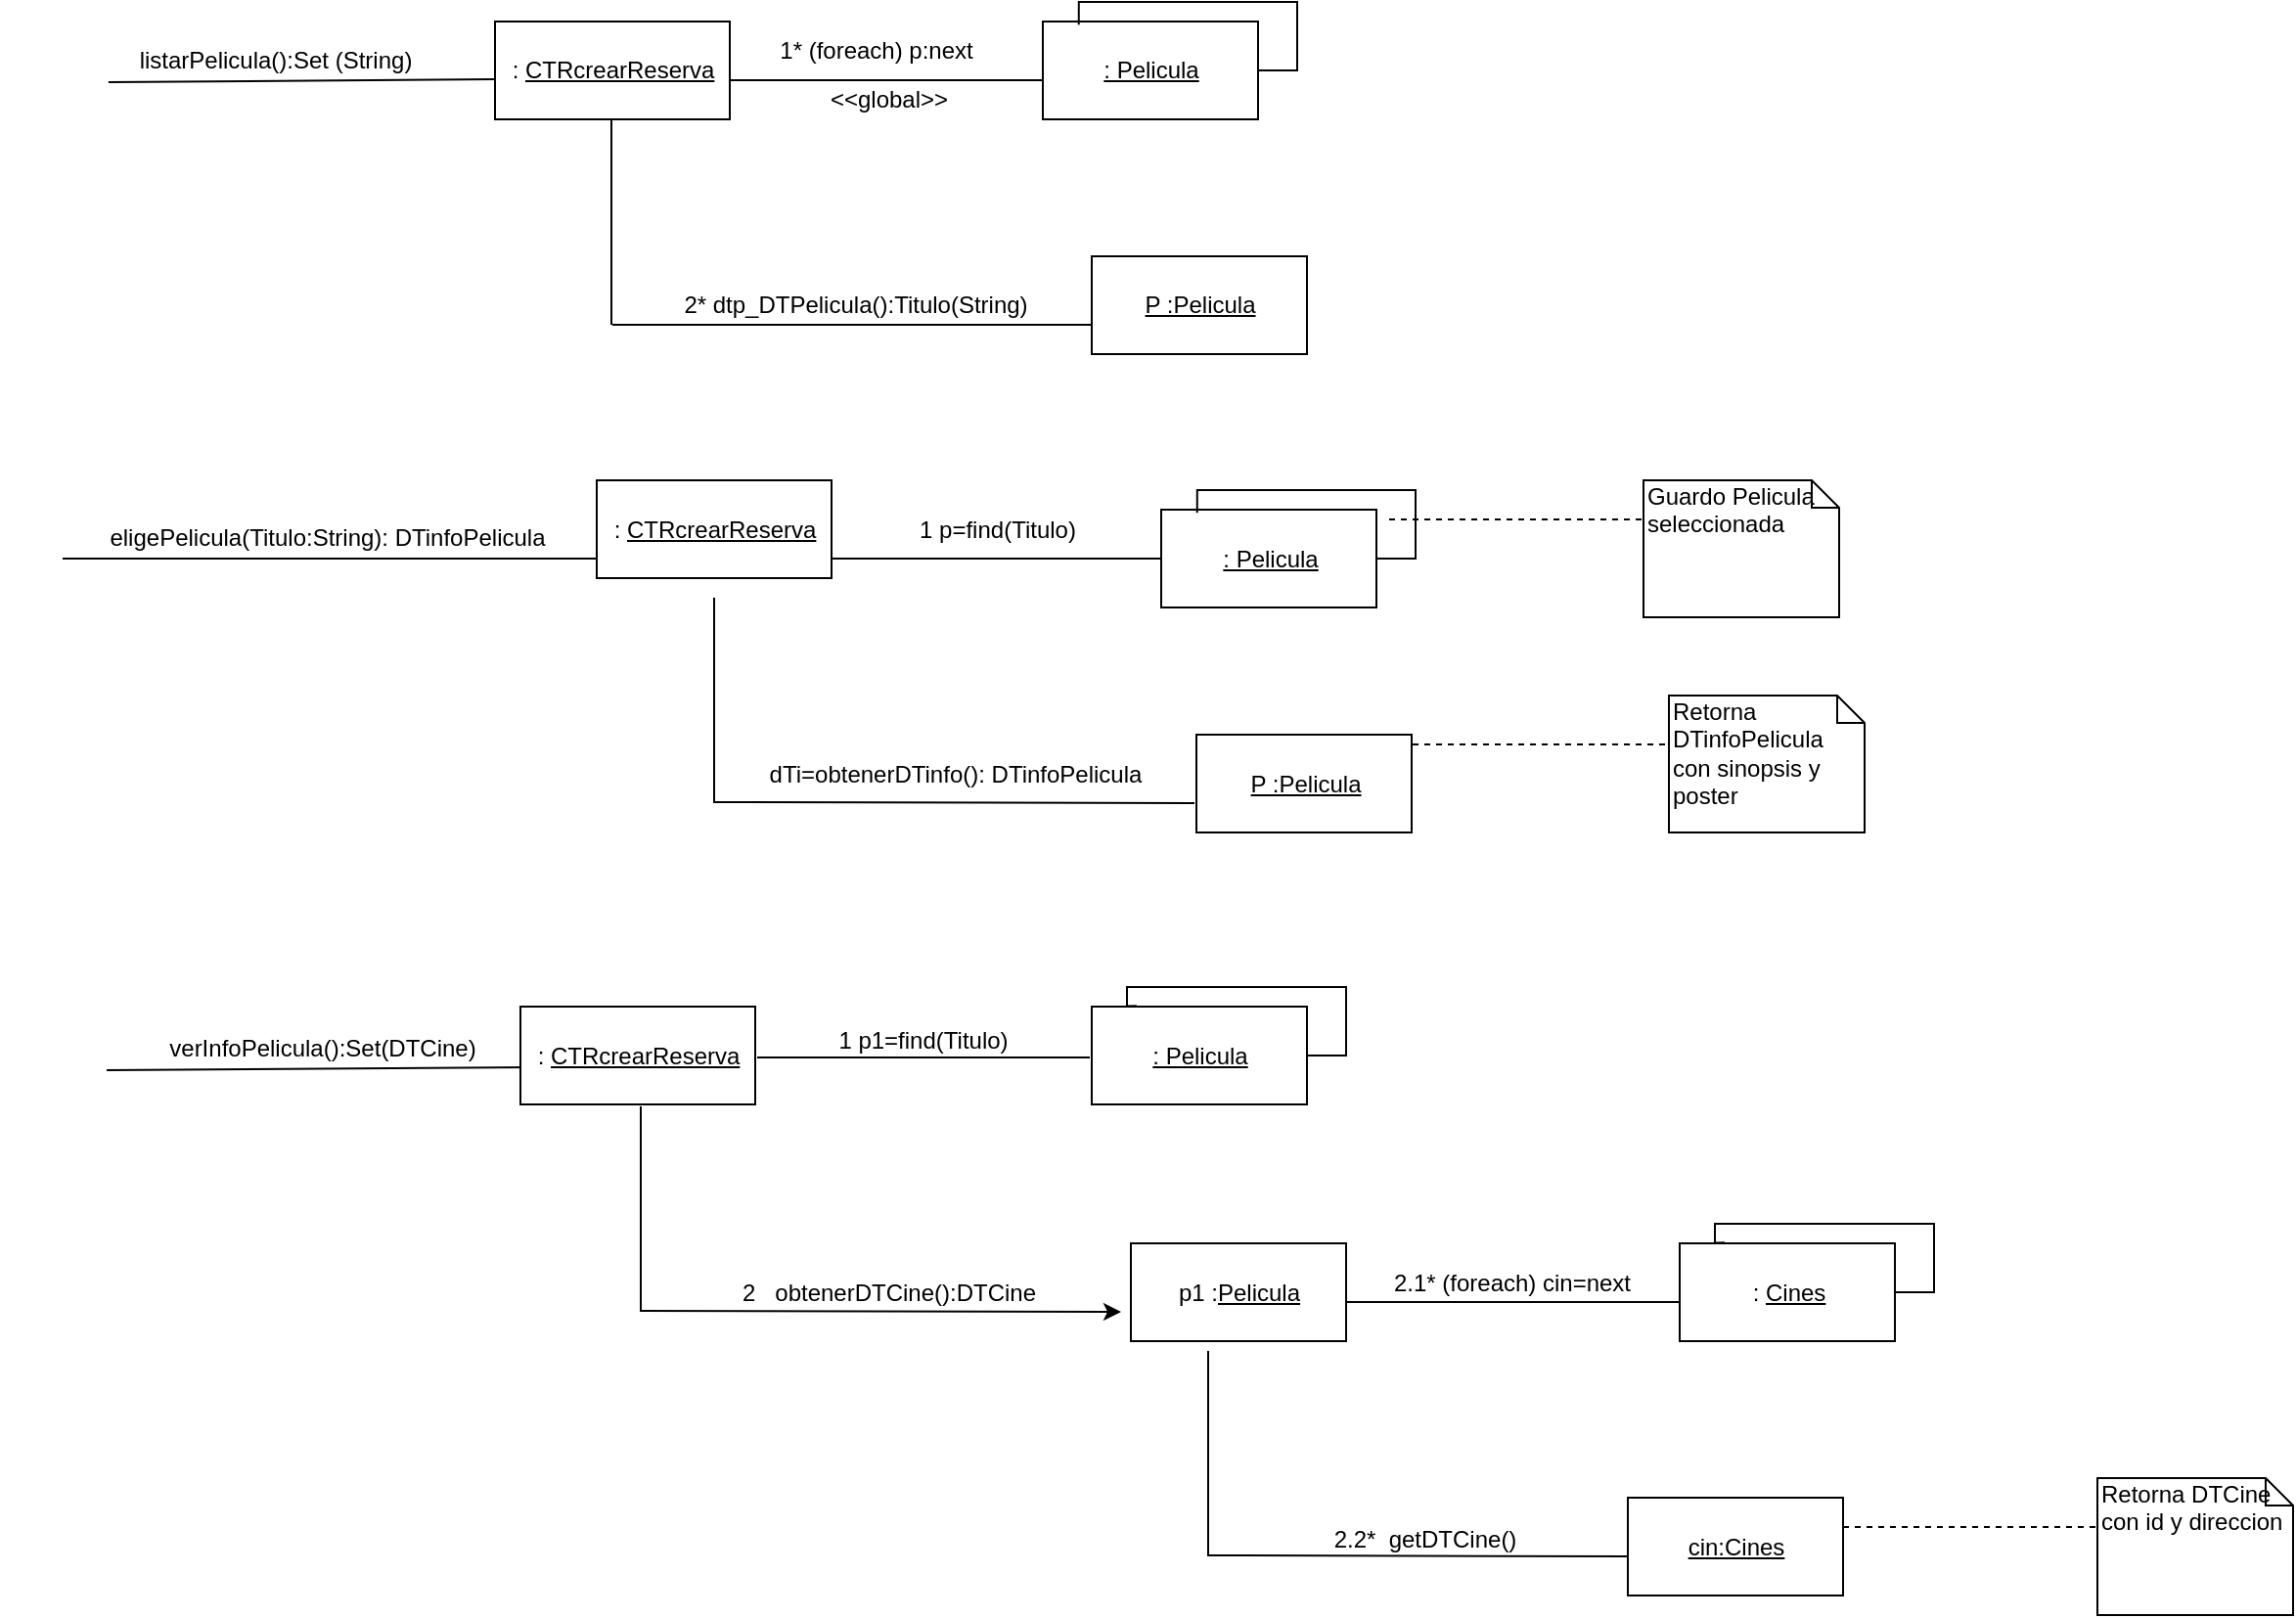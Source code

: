 <mxfile version="10.7.3" type="google"><diagram id="bj10tb11Hz5WsEXqJyE-" name="Page-1"><mxGraphModel dx="1394" dy="739" grid="1" gridSize="10" guides="1" tooltips="1" connect="1" arrows="1" fold="1" page="1" pageScale="1" pageWidth="1100" pageHeight="850" math="0" shadow="0"><root><mxCell id="0"/><mxCell id="1" parent="0"/><mxCell id="MqhB1glSsyQT3FUp0_Q9-2" value="listarPelicula():Set (String)" style="text;html=1;strokeColor=none;fillColor=none;align=center;verticalAlign=middle;whiteSpace=wrap;rounded=0;" vertex="1" parent="1"><mxGeometry x="72.5" y="80" width="210" height="20" as="geometry"/></mxCell><mxCell id="MqhB1glSsyQT3FUp0_Q9-3" value="&lt;div align=&quot;left&quot;&gt;: &lt;u&gt;CTRcrearReserva&lt;/u&gt;&lt;/div&gt;" style="html=1;" vertex="1" parent="1"><mxGeometry x="290" y="70" width="120" height="50" as="geometry"/></mxCell><mxCell id="MqhB1glSsyQT3FUp0_Q9-4" value="1* (foreach) p:next" style="text;html=1;strokeColor=none;fillColor=none;align=center;verticalAlign=middle;whiteSpace=wrap;rounded=0;" vertex="1" parent="1"><mxGeometry x="400" y="75" width="170" height="20" as="geometry"/></mxCell><mxCell id="MqhB1glSsyQT3FUp0_Q9-5" value="&lt;u&gt;: Pelicula&lt;/u&gt;" style="html=1;" vertex="1" parent="1"><mxGeometry x="570" y="70" width="110" height="50" as="geometry"/></mxCell><mxCell id="MqhB1glSsyQT3FUp0_Q9-6" value="" style="endArrow=none;html=1;endFill=0;" edge="1" parent="1"><mxGeometry width="50" height="50" relative="1" as="geometry"><mxPoint x="410" y="100" as="sourcePoint"/><mxPoint x="570" y="100" as="targetPoint"/></mxGeometry></mxCell><mxCell id="MqhB1glSsyQT3FUp0_Q9-7" style="edgeStyle=orthogonalEdgeStyle;rounded=0;orthogonalLoop=1;jettySize=auto;html=1;entryX=1;entryY=0.5;entryDx=0;entryDy=0;exitX=0.167;exitY=0.032;exitDx=0;exitDy=0;exitPerimeter=0;endArrow=none;endFill=0;" edge="1" parent="1" source="MqhB1glSsyQT3FUp0_Q9-5" target="MqhB1glSsyQT3FUp0_Q9-5"><mxGeometry relative="1" as="geometry"><Array as="points"><mxPoint x="588" y="60"/><mxPoint x="700" y="60"/><mxPoint x="700" y="95"/></Array></mxGeometry></mxCell><mxCell id="MqhB1glSsyQT3FUp0_Q9-8" value="2* dtp_DTPelicula():Titulo(String)" style="text;html=1;strokeColor=none;fillColor=none;align=center;verticalAlign=middle;whiteSpace=wrap;rounded=0;" vertex="1" parent="1"><mxGeometry x="352" y="205" width="245" height="20" as="geometry"/></mxCell><mxCell id="MqhB1glSsyQT3FUp0_Q9-9" value="&lt;u&gt;P :Pelicula&lt;/u&gt;" style="html=1;" vertex="1" parent="1"><mxGeometry x="595" y="190" width="110" height="50" as="geometry"/></mxCell><mxCell id="MqhB1glSsyQT3FUp0_Q9-10" value="" style="endArrow=none;html=1;" edge="1" parent="1"><mxGeometry width="50" height="50" relative="1" as="geometry"><mxPoint x="349.5" y="225" as="sourcePoint"/><mxPoint x="349.5" y="120" as="targetPoint"/></mxGeometry></mxCell><mxCell id="MqhB1glSsyQT3FUp0_Q9-11" value="" style="endArrow=none;html=1;endFill=0;" edge="1" parent="1"><mxGeometry width="50" height="50" relative="1" as="geometry"><mxPoint x="350" y="225" as="sourcePoint"/><mxPoint x="595" y="225" as="targetPoint"/></mxGeometry></mxCell><mxCell id="MqhB1glSsyQT3FUp0_Q9-12" value="" style="endArrow=none;html=1;exitX=0.095;exitY=1.05;exitDx=0;exitDy=0;exitPerimeter=0;" edge="1" parent="1" source="MqhB1glSsyQT3FUp0_Q9-2"><mxGeometry width="50" height="50" relative="1" as="geometry"><mxPoint x="200" y="99.5" as="sourcePoint"/><mxPoint x="290" y="99.5" as="targetPoint"/></mxGeometry></mxCell><mxCell id="MqhB1glSsyQT3FUp0_Q9-13" value="eligePelicula(Titulo:String): DTinfoPelicula" style="text;html=1;strokeColor=none;fillColor=none;align=center;verticalAlign=middle;whiteSpace=wrap;rounded=0;" vertex="1" parent="1"><mxGeometry x="37" y="323.5" width="335" height="20" as="geometry"/></mxCell><mxCell id="MqhB1glSsyQT3FUp0_Q9-14" value="" style="endArrow=none;html=1;" edge="1" parent="1"><mxGeometry width="50" height="50" relative="1" as="geometry"><mxPoint x="69" y="344.5" as="sourcePoint"/><mxPoint x="343" y="344.5" as="targetPoint"/></mxGeometry></mxCell><mxCell id="MqhB1glSsyQT3FUp0_Q9-15" value="1 p=find(Titulo)" style="text;html=1;strokeColor=none;fillColor=none;align=center;verticalAlign=middle;whiteSpace=wrap;rounded=0;" vertex="1" parent="1"><mxGeometry x="462" y="319.5" width="170" height="20" as="geometry"/></mxCell><mxCell id="MqhB1glSsyQT3FUp0_Q9-16" value="" style="endArrow=none;html=1;endFill=0;" edge="1" parent="1"><mxGeometry width="50" height="50" relative="1" as="geometry"><mxPoint x="462" y="344.5" as="sourcePoint"/><mxPoint x="632" y="344.5" as="targetPoint"/></mxGeometry></mxCell><mxCell id="MqhB1glSsyQT3FUp0_Q9-17" value="dTi=obtenerDTinfo(): DTinfoPelicula" style="text;html=1;strokeColor=none;fillColor=none;align=center;verticalAlign=middle;whiteSpace=wrap;rounded=0;" vertex="1" parent="1"><mxGeometry x="403" y="444.5" width="245" height="20" as="geometry"/></mxCell><mxCell id="MqhB1glSsyQT3FUp0_Q9-18" value="&lt;u&gt;P :Pelicula&lt;/u&gt;" style="html=1;" vertex="1" parent="1"><mxGeometry x="648.5" y="434.5" width="110" height="50" as="geometry"/></mxCell><mxCell id="MqhB1glSsyQT3FUp0_Q9-19" value="" style="endArrow=none;html=1;" edge="1" parent="1"><mxGeometry width="50" height="50" relative="1" as="geometry"><mxPoint x="402" y="469.5" as="sourcePoint"/><mxPoint x="402" y="364.5" as="targetPoint"/></mxGeometry></mxCell><mxCell id="MqhB1glSsyQT3FUp0_Q9-20" value="" style="endArrow=none;html=1;endFill=0;" edge="1" parent="1"><mxGeometry width="50" height="50" relative="1" as="geometry"><mxPoint x="402.5" y="469" as="sourcePoint"/><mxPoint x="647.5" y="469.5" as="targetPoint"/></mxGeometry></mxCell><mxCell id="MqhB1glSsyQT3FUp0_Q9-21" value="Guardo Pelicula seleccionada" style="shape=note;whiteSpace=wrap;html=1;size=14;verticalAlign=top;align=left;spacingTop=-6;" vertex="1" parent="1"><mxGeometry x="877" y="304.5" width="100" height="70" as="geometry"/></mxCell><mxCell id="MqhB1glSsyQT3FUp0_Q9-22" value="" style="endArrow=none;dashed=1;html=1;" edge="1" parent="1"><mxGeometry width="50" height="50" relative="1" as="geometry"><mxPoint x="747" y="324.5" as="sourcePoint"/><mxPoint x="877" y="324.5" as="targetPoint"/></mxGeometry></mxCell><mxCell id="MqhB1glSsyQT3FUp0_Q9-23" value="Retorna DTinfoPelicula con sinopsis y poster" style="shape=note;whiteSpace=wrap;html=1;size=14;verticalAlign=top;align=left;spacingTop=-6;" vertex="1" parent="1"><mxGeometry x="890" y="414.5" width="100" height="70" as="geometry"/></mxCell><mxCell id="MqhB1glSsyQT3FUp0_Q9-24" value="" style="endArrow=none;dashed=1;html=1;" edge="1" parent="1"><mxGeometry width="50" height="50" relative="1" as="geometry"><mxPoint x="759" y="439.5" as="sourcePoint"/><mxPoint x="889" y="439.5" as="targetPoint"/></mxGeometry></mxCell><mxCell id="MqhB1glSsyQT3FUp0_Q9-25" value="verInfoPelicula():Set(DTCine)" style="text;html=1;strokeColor=none;fillColor=none;align=center;verticalAlign=middle;whiteSpace=wrap;rounded=0;" vertex="1" parent="1"><mxGeometry x="101.5" y="584.5" width="200" height="20" as="geometry"/></mxCell><mxCell id="MqhB1glSsyQT3FUp0_Q9-26" value="" style="endArrow=none;html=1;exitX=0.095;exitY=1.05;exitDx=0;exitDy=0;exitPerimeter=0;" edge="1" parent="1"><mxGeometry width="50" height="50" relative="1" as="geometry"><mxPoint x="91.5" y="606.0" as="sourcePoint"/><mxPoint x="311.5" y="604.5" as="targetPoint"/></mxGeometry></mxCell><mxCell id="MqhB1glSsyQT3FUp0_Q9-27" value="1 p1=find(Titulo)" style="text;html=1;strokeColor=none;fillColor=none;align=center;verticalAlign=middle;whiteSpace=wrap;rounded=0;" vertex="1" parent="1"><mxGeometry x="424" y="580.5" width="170" height="20" as="geometry"/></mxCell><mxCell id="MqhB1glSsyQT3FUp0_Q9-28" value="" style="endArrow=none;html=1;endFill=0;" edge="1" parent="1"><mxGeometry width="50" height="50" relative="1" as="geometry"><mxPoint x="424" y="599.5" as="sourcePoint"/><mxPoint x="594" y="599.5" as="targetPoint"/></mxGeometry></mxCell><mxCell id="MqhB1glSsyQT3FUp0_Q9-29" value="2&amp;nbsp;&amp;nbsp; obtenerDTCine():DTCine" style="text;html=1;strokeColor=none;fillColor=none;align=center;verticalAlign=middle;whiteSpace=wrap;rounded=0;" vertex="1" parent="1"><mxGeometry x="369" y="709.5" width="245" height="20" as="geometry"/></mxCell><mxCell id="MqhB1glSsyQT3FUp0_Q9-30" value="p1 :&lt;u&gt;Pelicula&lt;/u&gt;" style="html=1;" vertex="1" parent="1"><mxGeometry x="615" y="694.5" width="110" height="50" as="geometry"/></mxCell><mxCell id="MqhB1glSsyQT3FUp0_Q9-31" value="" style="endArrow=none;html=1;" edge="1" parent="1"><mxGeometry width="50" height="50" relative="1" as="geometry"><mxPoint x="364.5" y="729.5" as="sourcePoint"/><mxPoint x="364.5" y="624.5" as="targetPoint"/></mxGeometry></mxCell><mxCell id="MqhB1glSsyQT3FUp0_Q9-32" value="" style="endArrow=classic;html=1;" edge="1" parent="1"><mxGeometry width="50" height="50" relative="1" as="geometry"><mxPoint x="365" y="729" as="sourcePoint"/><mxPoint x="610" y="729.5" as="targetPoint"/></mxGeometry></mxCell><mxCell id="MqhB1glSsyQT3FUp0_Q9-33" value="2.1* (foreach) cin=next" style="text;html=1;strokeColor=none;fillColor=none;align=center;verticalAlign=middle;whiteSpace=wrap;rounded=0;" vertex="1" parent="1"><mxGeometry x="725" y="704.5" width="170" height="20" as="geometry"/></mxCell><mxCell id="MqhB1glSsyQT3FUp0_Q9-34" value="" style="endArrow=none;html=1;endFill=0;" edge="1" parent="1"><mxGeometry width="50" height="50" relative="1" as="geometry"><mxPoint x="725" y="724.5" as="sourcePoint"/><mxPoint x="895" y="724.5" as="targetPoint"/></mxGeometry></mxCell><mxCell id="MqhB1glSsyQT3FUp0_Q9-35" value="2.2*&amp;nbsp; getDTCine()" style="text;html=1;strokeColor=none;fillColor=none;align=center;verticalAlign=middle;whiteSpace=wrap;rounded=0;" vertex="1" parent="1"><mxGeometry x="643" y="835.5" width="245" height="20" as="geometry"/></mxCell><mxCell id="MqhB1glSsyQT3FUp0_Q9-36" value="&lt;u&gt;cin:Cines&lt;/u&gt;" style="html=1;" vertex="1" parent="1"><mxGeometry x="869" y="824.5" width="110" height="50" as="geometry"/></mxCell><mxCell id="MqhB1glSsyQT3FUp0_Q9-37" value="" style="endArrow=none;html=1;" edge="1" parent="1"><mxGeometry width="50" height="50" relative="1" as="geometry"><mxPoint x="654.5" y="854.5" as="sourcePoint"/><mxPoint x="654.5" y="749.5" as="targetPoint"/></mxGeometry></mxCell><mxCell id="MqhB1glSsyQT3FUp0_Q9-38" value="" style="endArrow=none;html=1;endFill=0;" edge="1" parent="1"><mxGeometry width="50" height="50" relative="1" as="geometry"><mxPoint x="655" y="854" as="sourcePoint"/><mxPoint x="869" y="854.5" as="targetPoint"/></mxGeometry></mxCell><mxCell id="MqhB1glSsyQT3FUp0_Q9-39" value="Retorna DTCine con id y direccion" style="shape=note;whiteSpace=wrap;html=1;size=14;verticalAlign=top;align=left;spacingTop=-6;" vertex="1" parent="1"><mxGeometry x="1109" y="814.5" width="100" height="70" as="geometry"/></mxCell><mxCell id="MqhB1glSsyQT3FUp0_Q9-40" value="" style="endArrow=none;dashed=1;html=1;" edge="1" parent="1"><mxGeometry width="50" height="50" relative="1" as="geometry"><mxPoint x="979" y="839.5" as="sourcePoint"/><mxPoint x="1109" y="839.5" as="targetPoint"/></mxGeometry></mxCell><mxCell id="MqhB1glSsyQT3FUp0_Q9-41" value="&amp;lt;&amp;lt;global&amp;gt;&amp;gt;" style="text;html=1;strokeColor=none;fillColor=none;align=center;verticalAlign=middle;whiteSpace=wrap;rounded=0;" vertex="1" parent="1"><mxGeometry x="459" y="100" width="65" height="20" as="geometry"/></mxCell><mxCell id="MqhB1glSsyQT3FUp0_Q9-42" value="&lt;u&gt;: Pelicula&lt;/u&gt;" style="html=1;" vertex="1" parent="1"><mxGeometry x="630.5" y="319.5" width="110" height="50" as="geometry"/></mxCell><mxCell id="MqhB1glSsyQT3FUp0_Q9-43" style="edgeStyle=orthogonalEdgeStyle;rounded=0;orthogonalLoop=1;jettySize=auto;html=1;entryX=1;entryY=0.5;entryDx=0;entryDy=0;exitX=0.167;exitY=0.032;exitDx=0;exitDy=0;exitPerimeter=0;endArrow=none;endFill=0;" edge="1" parent="1" source="MqhB1glSsyQT3FUp0_Q9-42" target="MqhB1glSsyQT3FUp0_Q9-42"><mxGeometry relative="1" as="geometry"><Array as="points"><mxPoint x="648.5" y="309.5"/><mxPoint x="760.5" y="309.5"/><mxPoint x="760.5" y="344.5"/></Array></mxGeometry></mxCell><mxCell id="MqhB1glSsyQT3FUp0_Q9-44" value="&lt;div align=&quot;left&quot;&gt;: &lt;u&gt;CTRcrearReserva&lt;/u&gt;&lt;/div&gt;" style="html=1;" vertex="1" parent="1"><mxGeometry x="342" y="304.5" width="120" height="50" as="geometry"/></mxCell><mxCell id="MqhB1glSsyQT3FUp0_Q9-45" value="&lt;u&gt;: Pelicula&lt;/u&gt;" style="html=1;" vertex="1" parent="1"><mxGeometry x="595" y="573.5" width="110" height="50" as="geometry"/></mxCell><mxCell id="MqhB1glSsyQT3FUp0_Q9-46" style="edgeStyle=orthogonalEdgeStyle;rounded=0;orthogonalLoop=1;jettySize=auto;html=1;entryX=1;entryY=0.5;entryDx=0;entryDy=0;exitX=0.209;exitY=-0.007;exitDx=0;exitDy=0;exitPerimeter=0;endArrow=none;endFill=0;" edge="1" parent="1" source="MqhB1glSsyQT3FUp0_Q9-45" target="MqhB1glSsyQT3FUp0_Q9-45"><mxGeometry relative="1" as="geometry"><Array as="points"><mxPoint x="613" y="573.5"/><mxPoint x="613" y="563.5"/><mxPoint x="725" y="563.5"/><mxPoint x="725" y="598.5"/></Array></mxGeometry></mxCell><mxCell id="MqhB1glSsyQT3FUp0_Q9-47" value="&lt;div align=&quot;left&quot;&gt;: &lt;u&gt;CTRcrearReserva&lt;/u&gt;&lt;/div&gt;" style="html=1;" vertex="1" parent="1"><mxGeometry x="303" y="573.5" width="120" height="50" as="geometry"/></mxCell><mxCell id="MqhB1glSsyQT3FUp0_Q9-48" value=": &lt;u&gt;Cines&lt;/u&gt;" style="html=1;" vertex="1" parent="1"><mxGeometry x="895.5" y="694.5" width="110" height="50" as="geometry"/></mxCell><mxCell id="MqhB1glSsyQT3FUp0_Q9-49" style="edgeStyle=orthogonalEdgeStyle;rounded=0;orthogonalLoop=1;jettySize=auto;html=1;entryX=1;entryY=0.5;entryDx=0;entryDy=0;exitX=0.209;exitY=-0.007;exitDx=0;exitDy=0;exitPerimeter=0;endArrow=none;endFill=0;" edge="1" parent="1" source="MqhB1glSsyQT3FUp0_Q9-48" target="MqhB1glSsyQT3FUp0_Q9-48"><mxGeometry relative="1" as="geometry"><Array as="points"><mxPoint x="913.5" y="694.5"/><mxPoint x="913.5" y="684.5"/><mxPoint x="1025.5" y="684.5"/><mxPoint x="1025.5" y="719.5"/></Array></mxGeometry></mxCell></root></mxGraphModel></diagram></mxfile>